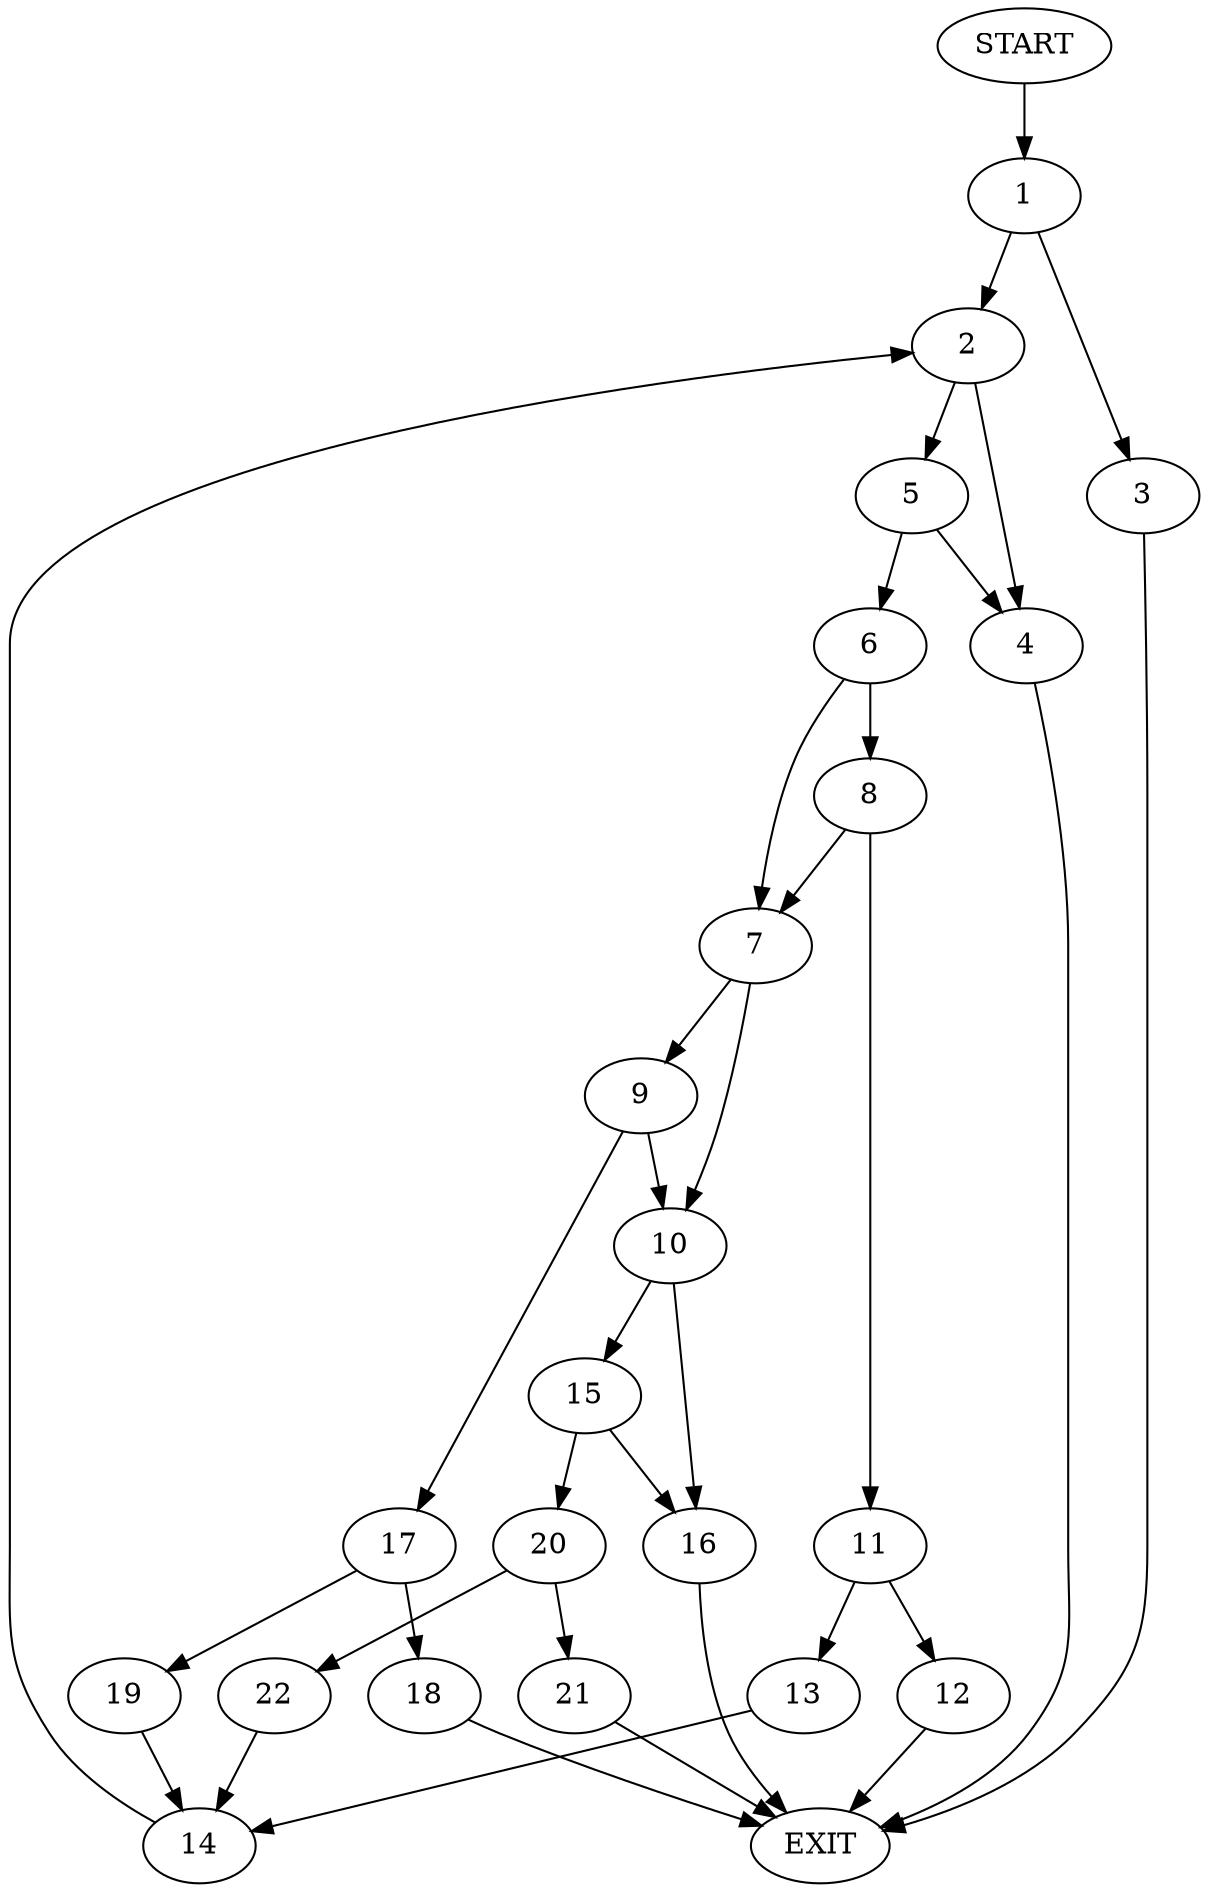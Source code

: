 digraph {
0 [label="START"]
23 [label="EXIT"]
0 -> 1
1 -> 2
1 -> 3
3 -> 23
2 -> 4
2 -> 5
5 -> 6
5 -> 4
4 -> 23
6 -> 7
6 -> 8
7 -> 9
7 -> 10
8 -> 7
8 -> 11
11 -> 12
11 -> 13
13 -> 14
12 -> 23
14 -> 2
10 -> 15
10 -> 16
9 -> 10
9 -> 17
17 -> 18
17 -> 19
18 -> 23
19 -> 14
15 -> 20
15 -> 16
16 -> 23
20 -> 21
20 -> 22
21 -> 23
22 -> 14
}
